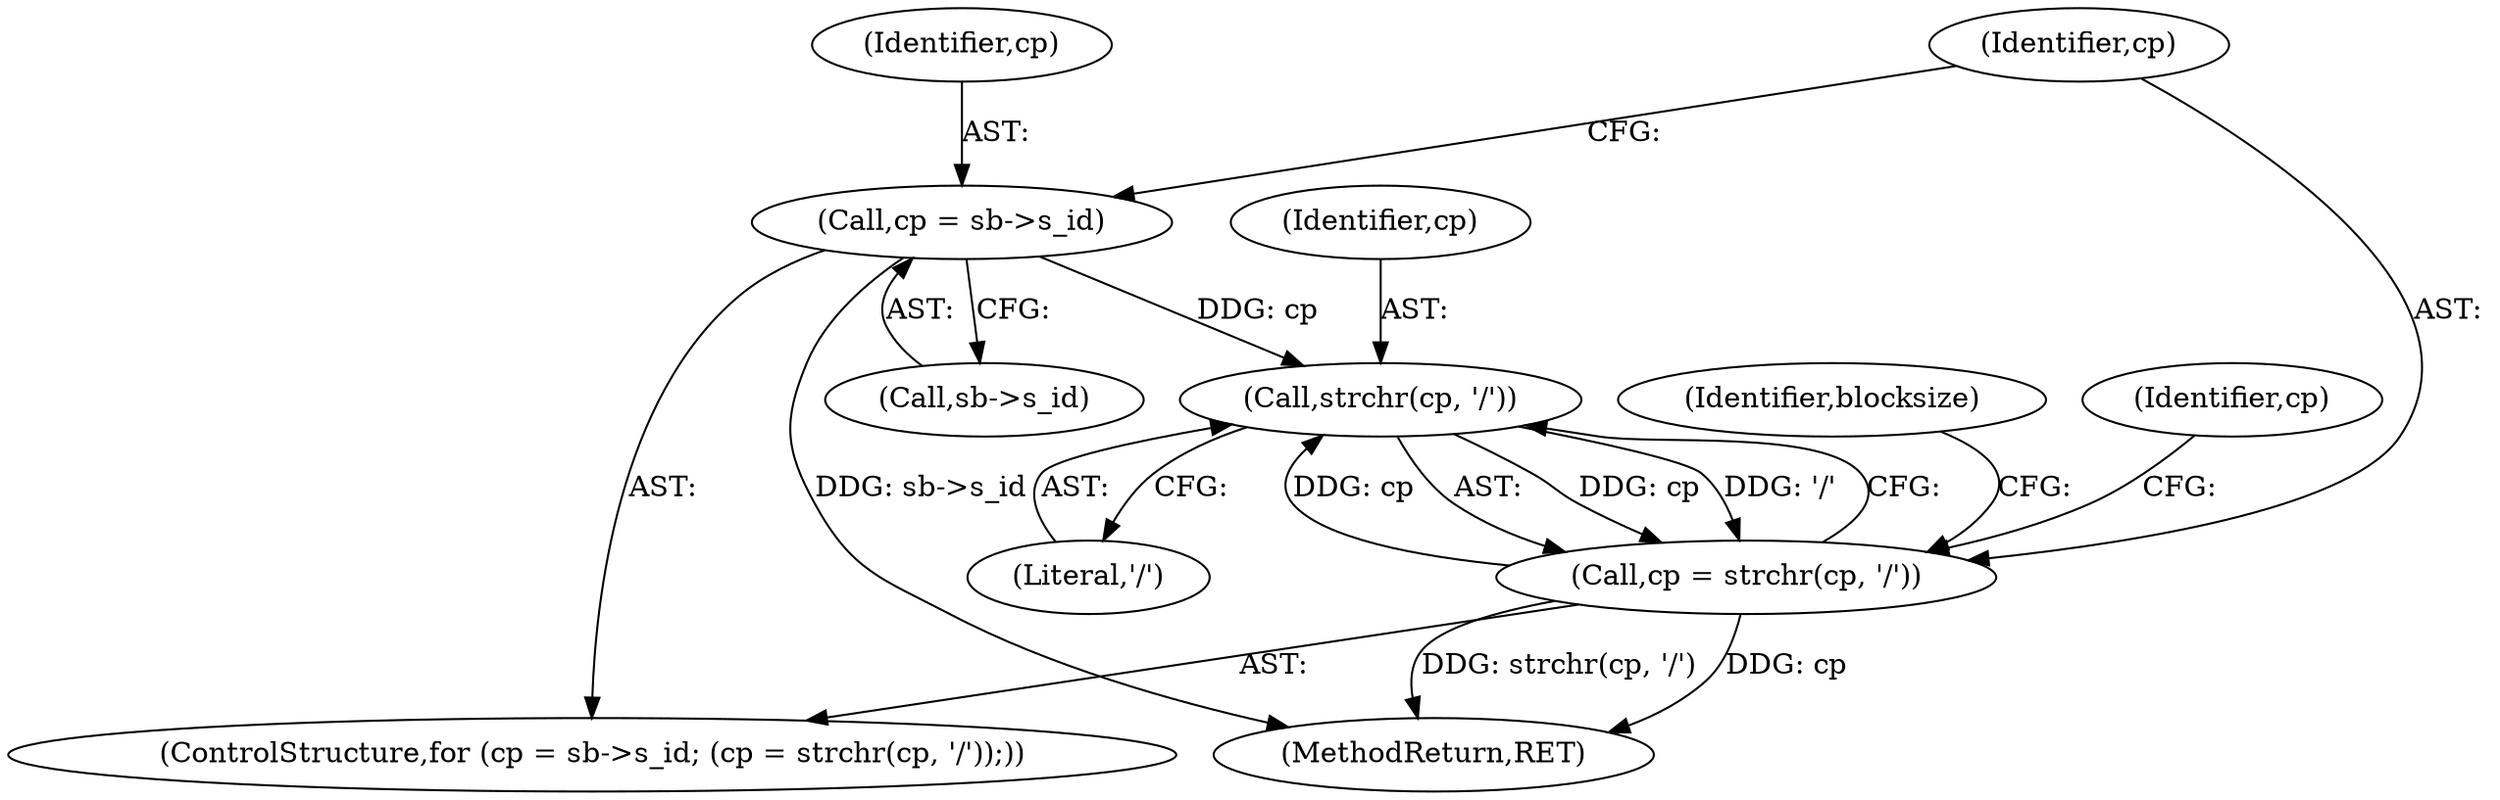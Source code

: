 digraph "0_linux_744692dc059845b2a3022119871846e74d4f6e11_16@API" {
"1000247" [label="(Call,strchr(cp, '/'))"];
"1000245" [label="(Call,cp = strchr(cp, '/'))"];
"1000247" [label="(Call,strchr(cp, '/'))"];
"1000240" [label="(Call,cp = sb->s_id)"];
"1000242" [label="(Call,sb->s_id)"];
"1000241" [label="(Identifier,cp)"];
"1000245" [label="(Call,cp = strchr(cp, '/'))"];
"1000255" [label="(Identifier,blocksize)"];
"1000252" [label="(Identifier,cp)"];
"1000240" [label="(Call,cp = sb->s_id)"];
"1000246" [label="(Identifier,cp)"];
"1000249" [label="(Literal,'/')"];
"1000248" [label="(Identifier,cp)"];
"1000239" [label="(ControlStructure,for (cp = sb->s_id; (cp = strchr(cp, '/'));))"];
"1002129" [label="(MethodReturn,RET)"];
"1000247" [label="(Call,strchr(cp, '/'))"];
"1000247" -> "1000245"  [label="AST: "];
"1000247" -> "1000249"  [label="CFG: "];
"1000248" -> "1000247"  [label="AST: "];
"1000249" -> "1000247"  [label="AST: "];
"1000245" -> "1000247"  [label="CFG: "];
"1000247" -> "1000245"  [label="DDG: cp"];
"1000247" -> "1000245"  [label="DDG: '/'"];
"1000245" -> "1000247"  [label="DDG: cp"];
"1000240" -> "1000247"  [label="DDG: cp"];
"1000245" -> "1000239"  [label="AST: "];
"1000246" -> "1000245"  [label="AST: "];
"1000252" -> "1000245"  [label="CFG: "];
"1000255" -> "1000245"  [label="CFG: "];
"1000245" -> "1002129"  [label="DDG: cp"];
"1000245" -> "1002129"  [label="DDG: strchr(cp, '/')"];
"1000240" -> "1000239"  [label="AST: "];
"1000240" -> "1000242"  [label="CFG: "];
"1000241" -> "1000240"  [label="AST: "];
"1000242" -> "1000240"  [label="AST: "];
"1000246" -> "1000240"  [label="CFG: "];
"1000240" -> "1002129"  [label="DDG: sb->s_id"];
}
